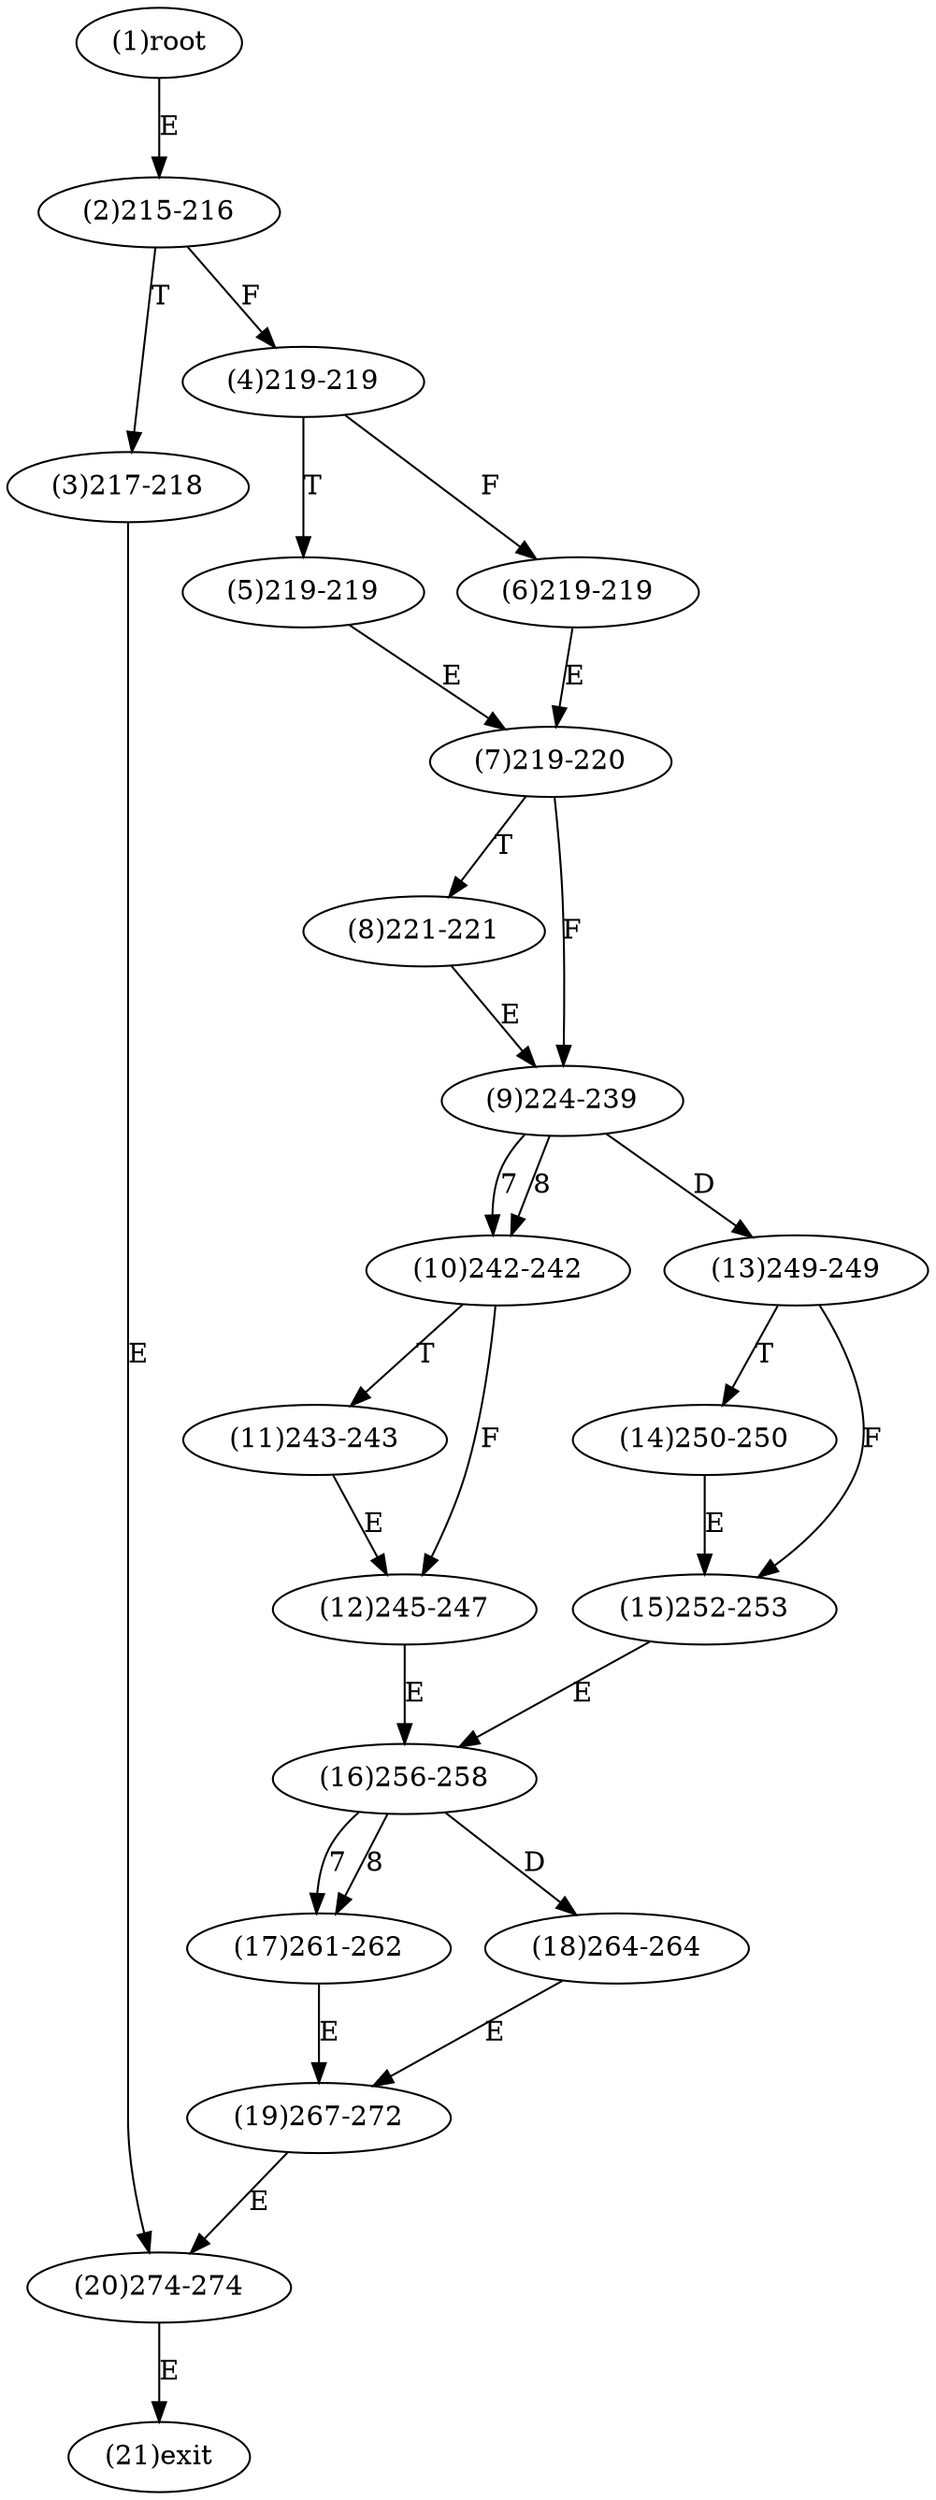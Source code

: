 digraph "" { 
1[ label="(1)root"];
2[ label="(2)215-216"];
3[ label="(3)217-218"];
4[ label="(4)219-219"];
5[ label="(5)219-219"];
6[ label="(6)219-219"];
7[ label="(7)219-220"];
8[ label="(8)221-221"];
9[ label="(9)224-239"];
10[ label="(10)242-242"];
11[ label="(11)243-243"];
12[ label="(12)245-247"];
13[ label="(13)249-249"];
14[ label="(14)250-250"];
15[ label="(15)252-253"];
17[ label="(17)261-262"];
16[ label="(16)256-258"];
19[ label="(19)267-272"];
18[ label="(18)264-264"];
21[ label="(21)exit"];
20[ label="(20)274-274"];
1->2[ label="E"];
2->4[ label="F"];
2->3[ label="T"];
3->20[ label="E"];
4->6[ label="F"];
4->5[ label="T"];
5->7[ label="E"];
6->7[ label="E"];
7->9[ label="F"];
7->8[ label="T"];
8->9[ label="E"];
9->10[ label="7"];
9->10[ label="8"];
9->13[ label="D"];
10->12[ label="F"];
10->11[ label="T"];
11->12[ label="E"];
12->16[ label="E"];
13->15[ label="F"];
13->14[ label="T"];
14->15[ label="E"];
15->16[ label="E"];
16->17[ label="7"];
16->17[ label="8"];
16->18[ label="D"];
17->19[ label="E"];
18->19[ label="E"];
19->20[ label="E"];
20->21[ label="E"];
}